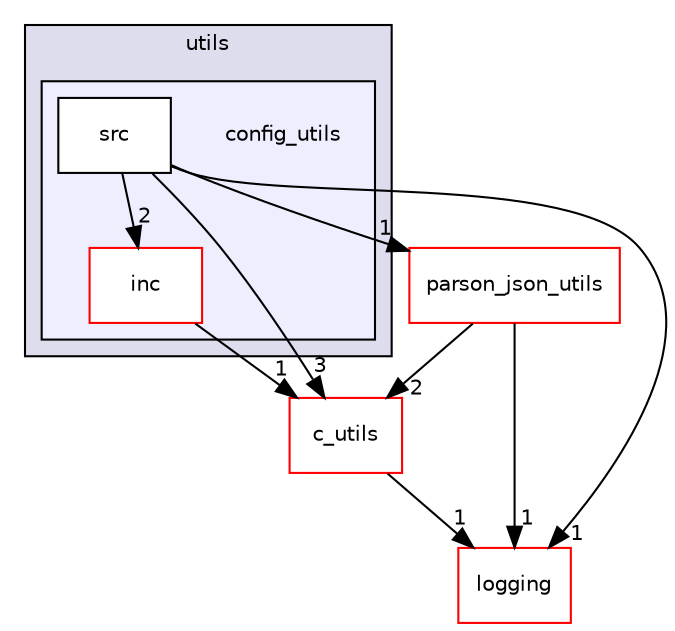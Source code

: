 digraph "src/utils/config_utils" {
  compound=true
  node [ fontsize="10", fontname="Helvetica"];
  edge [ labelfontsize="10", labelfontname="Helvetica"];
  subgraph clusterdir_313caf1132e152dd9b58bea13a4052ca {
    graph [ bgcolor="#ddddee", pencolor="black", label="utils" fontname="Helvetica", fontsize="10", URL="dir_313caf1132e152dd9b58bea13a4052ca.html"]
  subgraph clusterdir_8c6660ce49b4b73ea090ba6801d96b2d {
    graph [ bgcolor="#eeeeff", pencolor="black", label="" URL="dir_8c6660ce49b4b73ea090ba6801d96b2d.html"];
    dir_8c6660ce49b4b73ea090ba6801d96b2d [shape=plaintext label="config_utils"];
    dir_eade3596f791552a8ab7a642bdcfc842 [shape=box label="inc" color="red" fillcolor="white" style="filled" URL="dir_eade3596f791552a8ab7a642bdcfc842.html"];
    dir_f81569925221aacb7e6b6f73b9ff1d4b [shape=box label="src" color="black" fillcolor="white" style="filled" URL="dir_f81569925221aacb7e6b6f73b9ff1d4b.html"];
  }
  }
  dir_defa76d82d084e8131791c5f3e6d181e [shape=box label="c_utils" fillcolor="white" style="filled" color="red" URL="dir_defa76d82d084e8131791c5f3e6d181e.html"];
  dir_86778c198db349788c0052a5e006a2e0 [shape=box label="parson_json_utils" fillcolor="white" style="filled" color="red" URL="dir_86778c198db349788c0052a5e006a2e0.html"];
  dir_b3320b59a4aa4a7431bc8488b87009bf [shape=box label="logging" fillcolor="white" style="filled" color="red" URL="dir_b3320b59a4aa4a7431bc8488b87009bf.html"];
  dir_eade3596f791552a8ab7a642bdcfc842->dir_defa76d82d084e8131791c5f3e6d181e [headlabel="1", labeldistance=1.5 headhref="dir_000160_000155.html"];
  dir_defa76d82d084e8131791c5f3e6d181e->dir_b3320b59a4aa4a7431bc8488b87009bf [headlabel="1", labeldistance=1.5 headhref="dir_000155_000143.html"];
  dir_f81569925221aacb7e6b6f73b9ff1d4b->dir_eade3596f791552a8ab7a642bdcfc842 [headlabel="2", labeldistance=1.5 headhref="dir_000162_000160.html"];
  dir_f81569925221aacb7e6b6f73b9ff1d4b->dir_defa76d82d084e8131791c5f3e6d181e [headlabel="3", labeldistance=1.5 headhref="dir_000162_000155.html"];
  dir_f81569925221aacb7e6b6f73b9ff1d4b->dir_86778c198db349788c0052a5e006a2e0 [headlabel="1", labeldistance=1.5 headhref="dir_000162_000208.html"];
  dir_f81569925221aacb7e6b6f73b9ff1d4b->dir_b3320b59a4aa4a7431bc8488b87009bf [headlabel="1", labeldistance=1.5 headhref="dir_000162_000143.html"];
  dir_86778c198db349788c0052a5e006a2e0->dir_defa76d82d084e8131791c5f3e6d181e [headlabel="2", labeldistance=1.5 headhref="dir_000208_000155.html"];
  dir_86778c198db349788c0052a5e006a2e0->dir_b3320b59a4aa4a7431bc8488b87009bf [headlabel="1", labeldistance=1.5 headhref="dir_000208_000143.html"];
}
